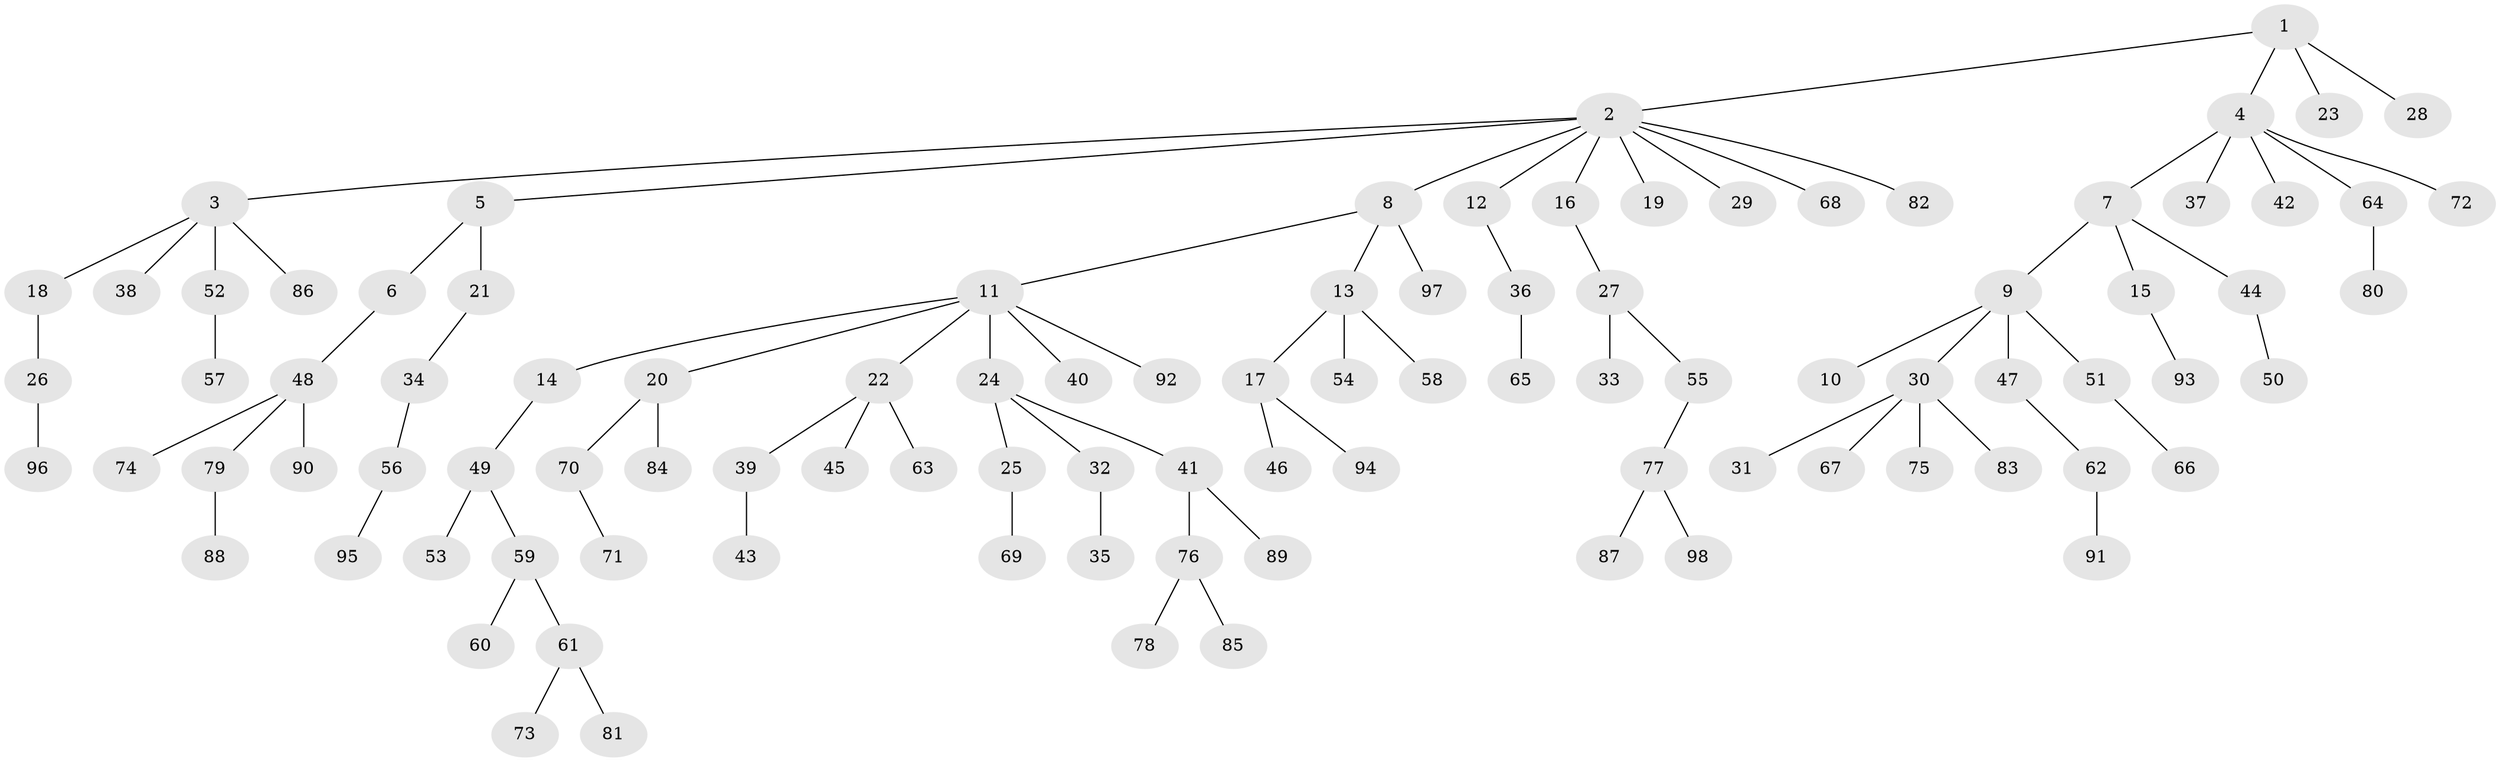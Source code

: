 // Generated by graph-tools (version 1.1) at 2025/11/02/27/25 16:11:25]
// undirected, 98 vertices, 97 edges
graph export_dot {
graph [start="1"]
  node [color=gray90,style=filled];
  1;
  2;
  3;
  4;
  5;
  6;
  7;
  8;
  9;
  10;
  11;
  12;
  13;
  14;
  15;
  16;
  17;
  18;
  19;
  20;
  21;
  22;
  23;
  24;
  25;
  26;
  27;
  28;
  29;
  30;
  31;
  32;
  33;
  34;
  35;
  36;
  37;
  38;
  39;
  40;
  41;
  42;
  43;
  44;
  45;
  46;
  47;
  48;
  49;
  50;
  51;
  52;
  53;
  54;
  55;
  56;
  57;
  58;
  59;
  60;
  61;
  62;
  63;
  64;
  65;
  66;
  67;
  68;
  69;
  70;
  71;
  72;
  73;
  74;
  75;
  76;
  77;
  78;
  79;
  80;
  81;
  82;
  83;
  84;
  85;
  86;
  87;
  88;
  89;
  90;
  91;
  92;
  93;
  94;
  95;
  96;
  97;
  98;
  1 -- 2;
  1 -- 4;
  1 -- 23;
  1 -- 28;
  2 -- 3;
  2 -- 5;
  2 -- 8;
  2 -- 12;
  2 -- 16;
  2 -- 19;
  2 -- 29;
  2 -- 68;
  2 -- 82;
  3 -- 18;
  3 -- 38;
  3 -- 52;
  3 -- 86;
  4 -- 7;
  4 -- 37;
  4 -- 42;
  4 -- 64;
  4 -- 72;
  5 -- 6;
  5 -- 21;
  6 -- 48;
  7 -- 9;
  7 -- 15;
  7 -- 44;
  8 -- 11;
  8 -- 13;
  8 -- 97;
  9 -- 10;
  9 -- 30;
  9 -- 47;
  9 -- 51;
  11 -- 14;
  11 -- 20;
  11 -- 22;
  11 -- 24;
  11 -- 40;
  11 -- 92;
  12 -- 36;
  13 -- 17;
  13 -- 54;
  13 -- 58;
  14 -- 49;
  15 -- 93;
  16 -- 27;
  17 -- 46;
  17 -- 94;
  18 -- 26;
  20 -- 70;
  20 -- 84;
  21 -- 34;
  22 -- 39;
  22 -- 45;
  22 -- 63;
  24 -- 25;
  24 -- 32;
  24 -- 41;
  25 -- 69;
  26 -- 96;
  27 -- 33;
  27 -- 55;
  30 -- 31;
  30 -- 67;
  30 -- 75;
  30 -- 83;
  32 -- 35;
  34 -- 56;
  36 -- 65;
  39 -- 43;
  41 -- 76;
  41 -- 89;
  44 -- 50;
  47 -- 62;
  48 -- 74;
  48 -- 79;
  48 -- 90;
  49 -- 53;
  49 -- 59;
  51 -- 66;
  52 -- 57;
  55 -- 77;
  56 -- 95;
  59 -- 60;
  59 -- 61;
  61 -- 73;
  61 -- 81;
  62 -- 91;
  64 -- 80;
  70 -- 71;
  76 -- 78;
  76 -- 85;
  77 -- 87;
  77 -- 98;
  79 -- 88;
}
